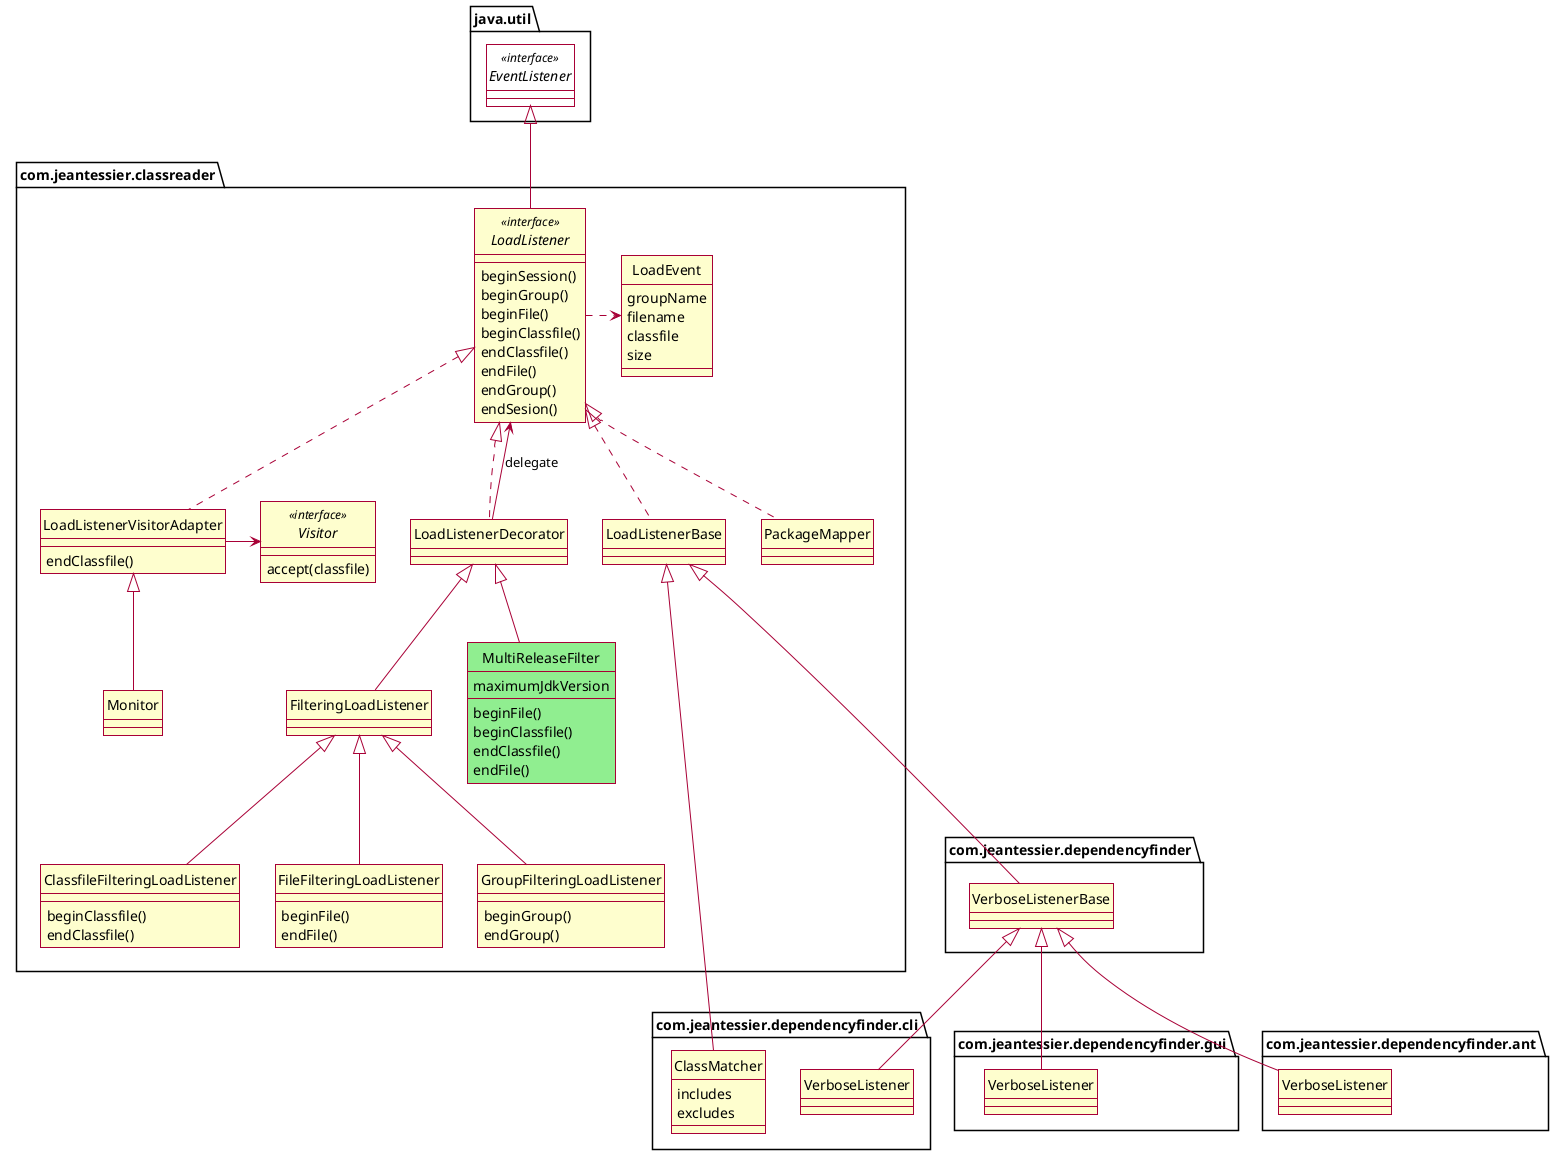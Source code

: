 @startuml

skin rose
skinparam style strictuml

package java_util as "java.util" {
  interface EventListener <<interface>> #white
}

package com_jeantessier_classreader as "com.jeantessier.classreader" {
class LoadEvent {
  groupName
  filename
  classfile
  size
}

interface LoadListener <<interface>> {
  beginSession()
  beginGroup()
  beginFile()
  beginClassfile()
  endClassfile()
  endFile()
  endGroup()
  endSesion()
}
EventListener <|-- LoadListener
LoadListener .> LoadEvent

class LoadListenerDecorator
LoadListener <|.. LoadListenerDecorator
LoadListenerDecorator --> LoadListener : delegate

class MultiReleaseFilter #lightgreen {
  maximumJdkVersion
  beginFile()
  beginClassfile()
  endClassfile()
  endFile()
}
LoadListenerDecorator <|-- MultiReleaseFilter

class FilteringLoadListener
LoadListenerDecorator <|-- FilteringLoadListener

class ClassfileFilteringLoadListener {
  beginClassfile()
  endClassfile()
}
FilteringLoadListener <|-- ClassfileFilteringLoadListener

class FileFilteringLoadListener {
  beginFile()
  endFile()
}
FilteringLoadListener <|-- FileFilteringLoadListener

class GroupFilteringLoadListener {
  beginGroup()
  endGroup()
}
FilteringLoadListener <|-- GroupFilteringLoadListener

class LoadListenerVisitorAdapter {
  endClassfile()
}
LoadListener <|.. LoadListenerVisitorAdapter
LoadListenerVisitorAdapter -> Visitor

class Monitor
LoadListenerVisitorAdapter <|-- Monitor

class LoadListenerBase
LoadListener <|.. LoadListenerBase

interface Visitor <<interface>> {
  accept(classfile)
}

class PackageMapper
LoadListener <|.. PackageMapper
}

package com_jeantessier_dependencyfinder as "com.jeantessier.dependencyfinder" {
  class VerboseListenerBase
  LoadListenerBase <|-- VerboseListenerBase
}

package com_jeantessier_dependencyfinder_ant as "com.jeantessier.dependencyfinder.ant" {
  class VerboseListener
  VerboseListenerBase <|-- VerboseListener
}

package com_jeantessier_dependencyfinder_cli as "com.jeantessier.dependencyfinder.cli" {
  class VerboseListener
  VerboseListenerBase <|-- VerboseListener

  class ClassMatcher {
    includes
    excludes
  }
  LoadListenerBase <|-- ClassMatcher
}

package com_jeantessier_dependencyfinder_gui as "com.jeantessier.dependencyfinder.gui" {
  class VerboseListener
  VerboseListenerBase <|-- VerboseListener
}

com_jeantessier_classreader --[hidden]--> com_jeantessier_dependencyfinder

@enduml
